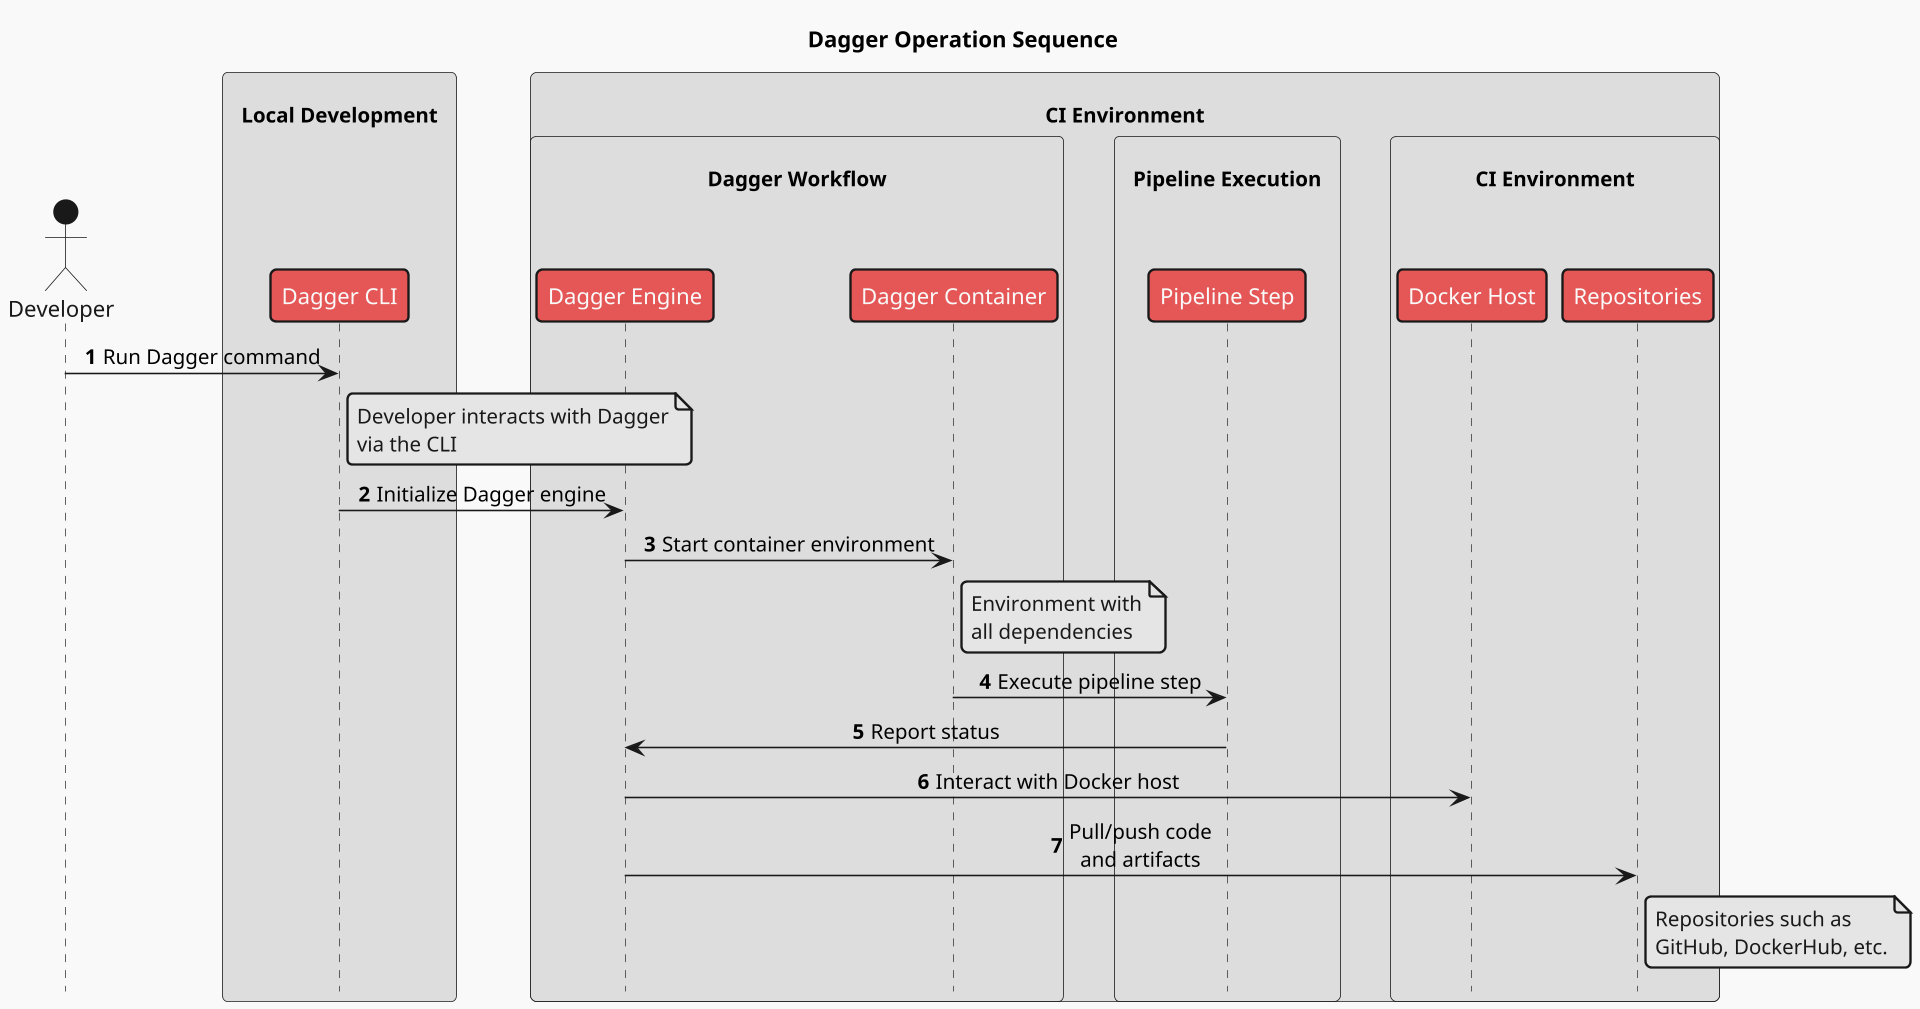 @startuml
!pragma teoz true
!theme mars
hide footbox
autonumber

scale 1920x1080
skinparam defaultTextAlignment center
skinparam NoteTextAlignment left
skinparam shadowing false
skinparam BoxPadding 10

title Dagger Operation Sequence

actor Developer as dev
box "\nLocal Development" 
  participant "Dagger CLI" as cli
  dev -> cli : Run Dagger command
  note right of cli : Developer interacts with Dagger\nvia the CLI
end box
box "\nCI Environment" 
box "\nDagger Workflow" 
  participant "Dagger Engine" as engine
  participant "Dagger Container" as container
  cli -> engine : Initialize Dagger engine
  engine -> container : Start container environment
  note right of container : Environment with\nall dependencies
end box

box "\nPipeline Execution" 
  participant "Pipeline Step" as step
  container -> step : Execute pipeline step
  step -> engine : Report status
end box
box "\nCI Environment" 

  participant "Docker Host" as docker
  participant "Repositories" as repo
  engine -> docker : Interact with Docker host
  engine -> repo : Pull/push code\nand artifacts
  note right of repo : Repositories such as\nGitHub, DockerHub, etc.
end box
end box

@enduml
